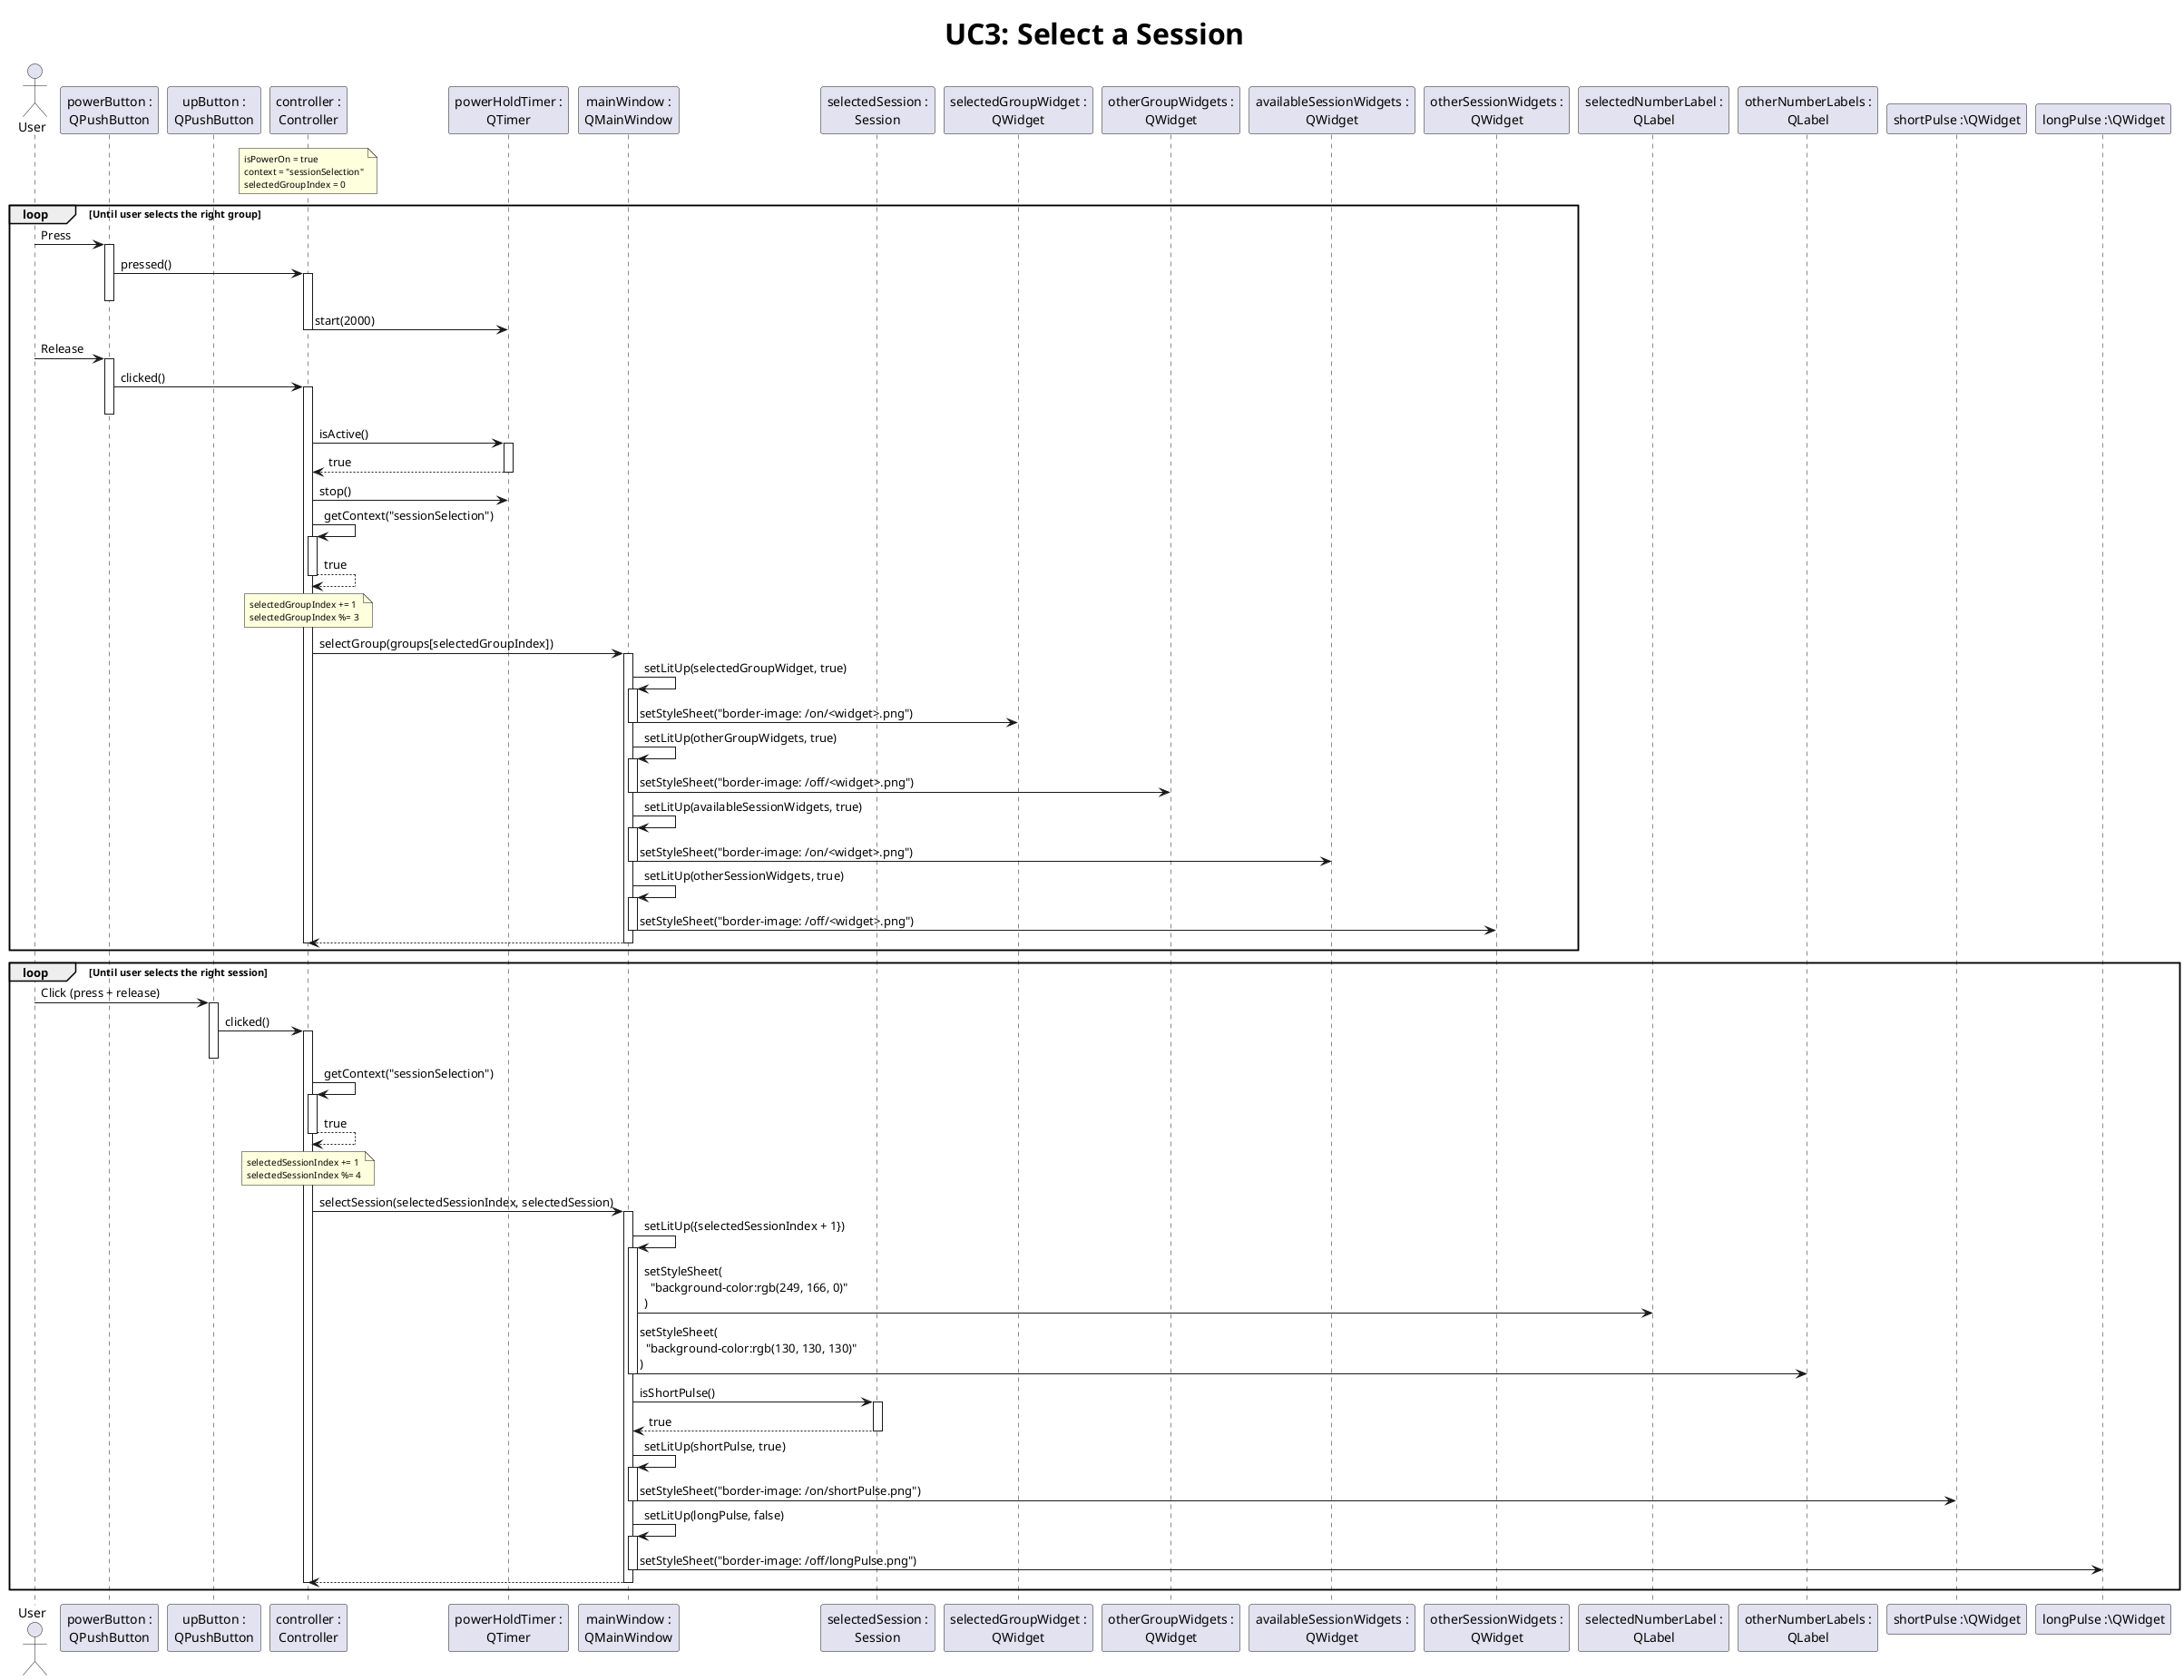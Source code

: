 @startuml UC3-selectSession

title <size:32>**UC3:** Select a Session

actor       User as user
participant "powerButton :\nQPushButton" as powerButton
participant "upButton :\nQPushButton" as upButton
' participant "downButton :\nQPushButton" as downButton
participant "controller :\nController" as controller
participant "powerHoldTimer :\nQTimer" as powerHoldTimer
participant "mainWindow :\nQMainWindow" as mainWindow
participant "selectedSession :\nSession" as selectedSession
participant "selectedGroupWidget :\nQWidget" as selectedGroupWidget
participant "otherGroupWidgets :\nQWidget" as otherGroupWidgets
participant "availableSessionWidgets :\nQWidget" as availableSessionWidgets
participant "otherSessionWidgets :\nQWidget" as otherSessionWidgets
participant "selectedNumberLabel :\nQLabel" as selectedNumberLabel
participant "otherNumberLabels :\nQLabel" as otherNumberLabels
participant "shortPulse :\QWidget" as shortPulse
participant "longPulse :\QWidget" as longPulse

note over controller: <size:10>isPowerOn = true\n<size:10>context = "sessionSelection"\n<size:10>selectedGroupIndex = 0

loop Until user selects the right group
    user -> powerButton ++ : Press
    powerButton -> controller ++-- : pressed()
    controller -> powerHoldTimer -- : start(2000)

    user -> powerButton ++ : Release
    powerButton -> controller ++-- : clicked()
    controller -> powerHoldTimer ++ : isActive()
    return true
    controller -> powerHoldTimer : stop()
    controller -> controller ++ : getContext("sessionSelection")
    return true
    note over controller: <size:10>selectedGroupIndex += 1\n<size:10>selectedGroupIndex %= 3

    controller -> mainWindow ++ : selectGroup(groups[selectedGroupIndex])
    mainWindow -> mainWindow ++ : setLitUp(selectedGroupWidget, true)
    mainWindow -> selectedGroupWidget -- : setStyleSheet("border-image: /on/<widget>.png")
    mainWindow -> mainWindow ++ : setLitUp(otherGroupWidgets, true)
    mainWindow -> otherGroupWidgets -- : setStyleSheet("border-image: /off/<widget>.png")
    mainWindow -> mainWindow ++ : setLitUp(availableSessionWidgets, true)
    mainWindow -> availableSessionWidgets -- : setStyleSheet("border-image: /on/<widget>.png")
    mainWindow -> mainWindow ++ : setLitUp(otherSessionWidgets, true)
    mainWindow -> otherSessionWidgets -- : setStyleSheet("border-image: /off/<widget>.png")
    return
    controller --
    controller --
end ref

loop Until user selects the right session
    user -> upButton ++ : Click (press + release)
    upButton -> controller ++-- : clicked()

    controller -> controller ++ : getContext("sessionSelection")
    return true
    note over controller: <size:10>selectedSessionIndex += 1\n<size:10>selectedSessionIndex %= 4

    controller -> mainWindow ++ : selectSession(selectedSessionIndex, selectedSession)
    mainWindow -> mainWindow ++ : setLitUp({selectedSessionIndex + 1})
    mainWindow -> selectedNumberLabel : setStyleSheet(\n  "background-color:rgb(249, 166, 0)"\n)
    mainWindow -> otherNumberLabels -- : setStyleSheet(\n  "background-color:rgb(130, 130, 130)"\n)

    mainWindow -> selectedSession ++ : isShortPulse()
    return true

    mainWindow -> mainWindow ++ : setLitUp(shortPulse, true)
    mainWindow -> shortPulse -- : setStyleSheet("border-image: /on/shortPulse.png")
    mainWindow -> mainWindow ++ : setLitUp(longPulse, false)
    mainWindow -> longPulse -- : setStyleSheet("border-image: /off/longPulse.png")
    return
    controller --
end ref

@enduml
